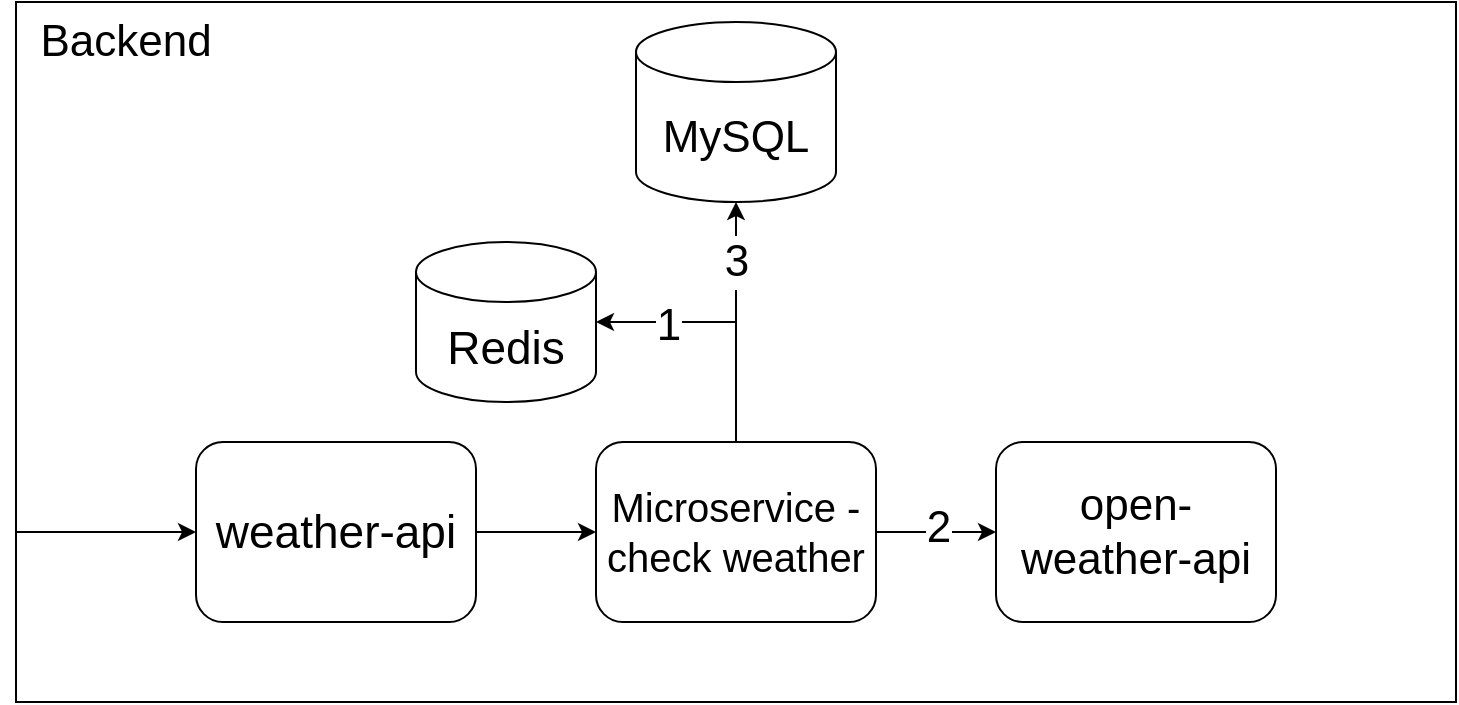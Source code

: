 <mxfile version="20.6.2" type="github">
  <diagram id="JcASqn9NjzpGhBVimQKR" name="Page-1">
    <mxGraphModel dx="479" dy="989" grid="1" gridSize="10" guides="1" tooltips="1" connect="1" arrows="1" fold="1" page="1" pageScale="1" pageWidth="827" pageHeight="1169" math="0" shadow="0">
      <root>
        <mxCell id="0" />
        <mxCell id="1" parent="0" />
        <mxCell id="BiFzFvf6OWQci8mTorFQ-1" value="" style="rounded=0;whiteSpace=wrap;html=1;" vertex="1" parent="1">
          <mxGeometry x="40" y="40" width="720" height="350" as="geometry" />
        </mxCell>
        <mxCell id="BiFzFvf6OWQci8mTorFQ-2" value="&lt;font style=&quot;font-size: 22px;&quot;&gt;MySQL&lt;/font&gt;" style="shape=cylinder3;whiteSpace=wrap;html=1;boundedLbl=1;backgroundOutline=1;size=15;" vertex="1" parent="1">
          <mxGeometry x="350" y="50" width="100" height="90" as="geometry" />
        </mxCell>
        <mxCell id="BiFzFvf6OWQci8mTorFQ-3" value="&lt;font style=&quot;font-size: 23px;&quot;&gt;Redis&lt;/font&gt;" style="shape=cylinder3;whiteSpace=wrap;html=1;boundedLbl=1;backgroundOutline=1;size=15;" vertex="1" parent="1">
          <mxGeometry x="240" y="160" width="90" height="80" as="geometry" />
        </mxCell>
        <mxCell id="BiFzFvf6OWQci8mTorFQ-6" style="edgeStyle=orthogonalEdgeStyle;rounded=0;orthogonalLoop=1;jettySize=auto;html=1;entryX=0.5;entryY=1;entryDx=0;entryDy=0;entryPerimeter=0;fontSize=17;" edge="1" parent="1" source="BiFzFvf6OWQci8mTorFQ-4" target="BiFzFvf6OWQci8mTorFQ-2">
          <mxGeometry relative="1" as="geometry" />
        </mxCell>
        <mxCell id="BiFzFvf6OWQci8mTorFQ-16" value="3" style="edgeLabel;html=1;align=center;verticalAlign=middle;resizable=0;points=[];fontSize=22;" vertex="1" connectable="0" parent="BiFzFvf6OWQci8mTorFQ-6">
          <mxGeometry x="0.54" y="-2" relative="1" as="geometry">
            <mxPoint x="-2" y="2" as="offset" />
          </mxGeometry>
        </mxCell>
        <mxCell id="BiFzFvf6OWQci8mTorFQ-7" style="edgeStyle=orthogonalEdgeStyle;rounded=0;orthogonalLoop=1;jettySize=auto;html=1;entryX=1;entryY=0.5;entryDx=0;entryDy=0;entryPerimeter=0;fontSize=17;" edge="1" parent="1" source="BiFzFvf6OWQci8mTorFQ-4" target="BiFzFvf6OWQci8mTorFQ-3">
          <mxGeometry relative="1" as="geometry" />
        </mxCell>
        <mxCell id="BiFzFvf6OWQci8mTorFQ-14" value="1" style="edgeLabel;html=1;align=center;verticalAlign=middle;resizable=0;points=[];fontSize=22;" vertex="1" connectable="0" parent="BiFzFvf6OWQci8mTorFQ-7">
          <mxGeometry x="0.436" y="2" relative="1" as="geometry">
            <mxPoint x="-1" as="offset" />
          </mxGeometry>
        </mxCell>
        <mxCell id="BiFzFvf6OWQci8mTorFQ-8" style="edgeStyle=orthogonalEdgeStyle;rounded=0;orthogonalLoop=1;jettySize=auto;html=1;entryX=0;entryY=0.5;entryDx=0;entryDy=0;fontSize=17;" edge="1" parent="1" source="BiFzFvf6OWQci8mTorFQ-4" target="BiFzFvf6OWQci8mTorFQ-5">
          <mxGeometry relative="1" as="geometry" />
        </mxCell>
        <mxCell id="BiFzFvf6OWQci8mTorFQ-15" value="2" style="edgeLabel;html=1;align=center;verticalAlign=middle;resizable=0;points=[];fontSize=22;" vertex="1" connectable="0" parent="BiFzFvf6OWQci8mTorFQ-8">
          <mxGeometry x="0.059" y="2" relative="1" as="geometry">
            <mxPoint x="-1" as="offset" />
          </mxGeometry>
        </mxCell>
        <mxCell id="BiFzFvf6OWQci8mTorFQ-4" value="&lt;font style=&quot;font-size: 20px;&quot;&gt;Microservice - check weather&lt;/font&gt;" style="rounded=1;whiteSpace=wrap;html=1;fontSize=17;" vertex="1" parent="1">
          <mxGeometry x="330" y="260" width="140" height="90" as="geometry" />
        </mxCell>
        <mxCell id="BiFzFvf6OWQci8mTorFQ-5" value="&lt;font style=&quot;font-size: 22px;&quot;&gt;open-weather-api&lt;/font&gt;" style="rounded=1;whiteSpace=wrap;html=1;fontSize=17;" vertex="1" parent="1">
          <mxGeometry x="530" y="260" width="140" height="90" as="geometry" />
        </mxCell>
        <mxCell id="BiFzFvf6OWQci8mTorFQ-10" style="edgeStyle=orthogonalEdgeStyle;rounded=0;orthogonalLoop=1;jettySize=auto;html=1;entryX=0;entryY=0.5;entryDx=0;entryDy=0;fontSize=17;" edge="1" parent="1" source="BiFzFvf6OWQci8mTorFQ-9" target="BiFzFvf6OWQci8mTorFQ-4">
          <mxGeometry relative="1" as="geometry" />
        </mxCell>
        <mxCell id="BiFzFvf6OWQci8mTorFQ-9" value="&lt;font style=&quot;font-size: 23px;&quot;&gt;weather-api&lt;/font&gt;" style="rounded=1;whiteSpace=wrap;html=1;fontSize=17;" vertex="1" parent="1">
          <mxGeometry x="130" y="260" width="140" height="90" as="geometry" />
        </mxCell>
        <mxCell id="BiFzFvf6OWQci8mTorFQ-13" value="" style="endArrow=classic;html=1;rounded=0;fontSize=17;entryX=0;entryY=0.5;entryDx=0;entryDy=0;" edge="1" parent="1" target="BiFzFvf6OWQci8mTorFQ-9">
          <mxGeometry width="50" height="50" relative="1" as="geometry">
            <mxPoint x="40" y="305" as="sourcePoint" />
            <mxPoint x="140" y="390" as="targetPoint" />
          </mxGeometry>
        </mxCell>
        <mxCell id="BiFzFvf6OWQci8mTorFQ-17" value="Backend" style="text;html=1;strokeColor=none;fillColor=none;align=center;verticalAlign=middle;whiteSpace=wrap;rounded=0;fontSize=22;" vertex="1" parent="1">
          <mxGeometry x="40" y="40" width="110" height="40" as="geometry" />
        </mxCell>
      </root>
    </mxGraphModel>
  </diagram>
</mxfile>
